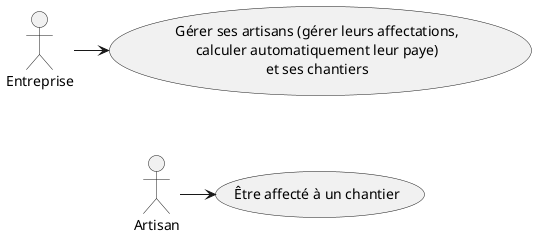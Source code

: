 @startuml

usecase a as "Être affecté à un chantier"
usecase e as "Gérer ses artisans (gérer leurs affectations,\ncalculer automatiquement leur paye)\net ses chantiers"

actor Artisan
actor Entreprise

'Pour aligner les 2 acteurs :
e -[hidden]-> a

Artisan -> a
Entreprise -> e

@enduml